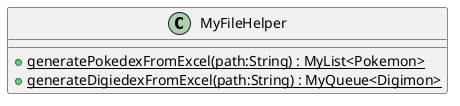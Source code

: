 @startuml
class MyFileHelper {
    + {static} generatePokedexFromExcel(path:String) : MyList<Pokemon>
    + {static} generateDigiedexFromExcel(path:String) : MyQueue<Digimon>
}
@enduml

